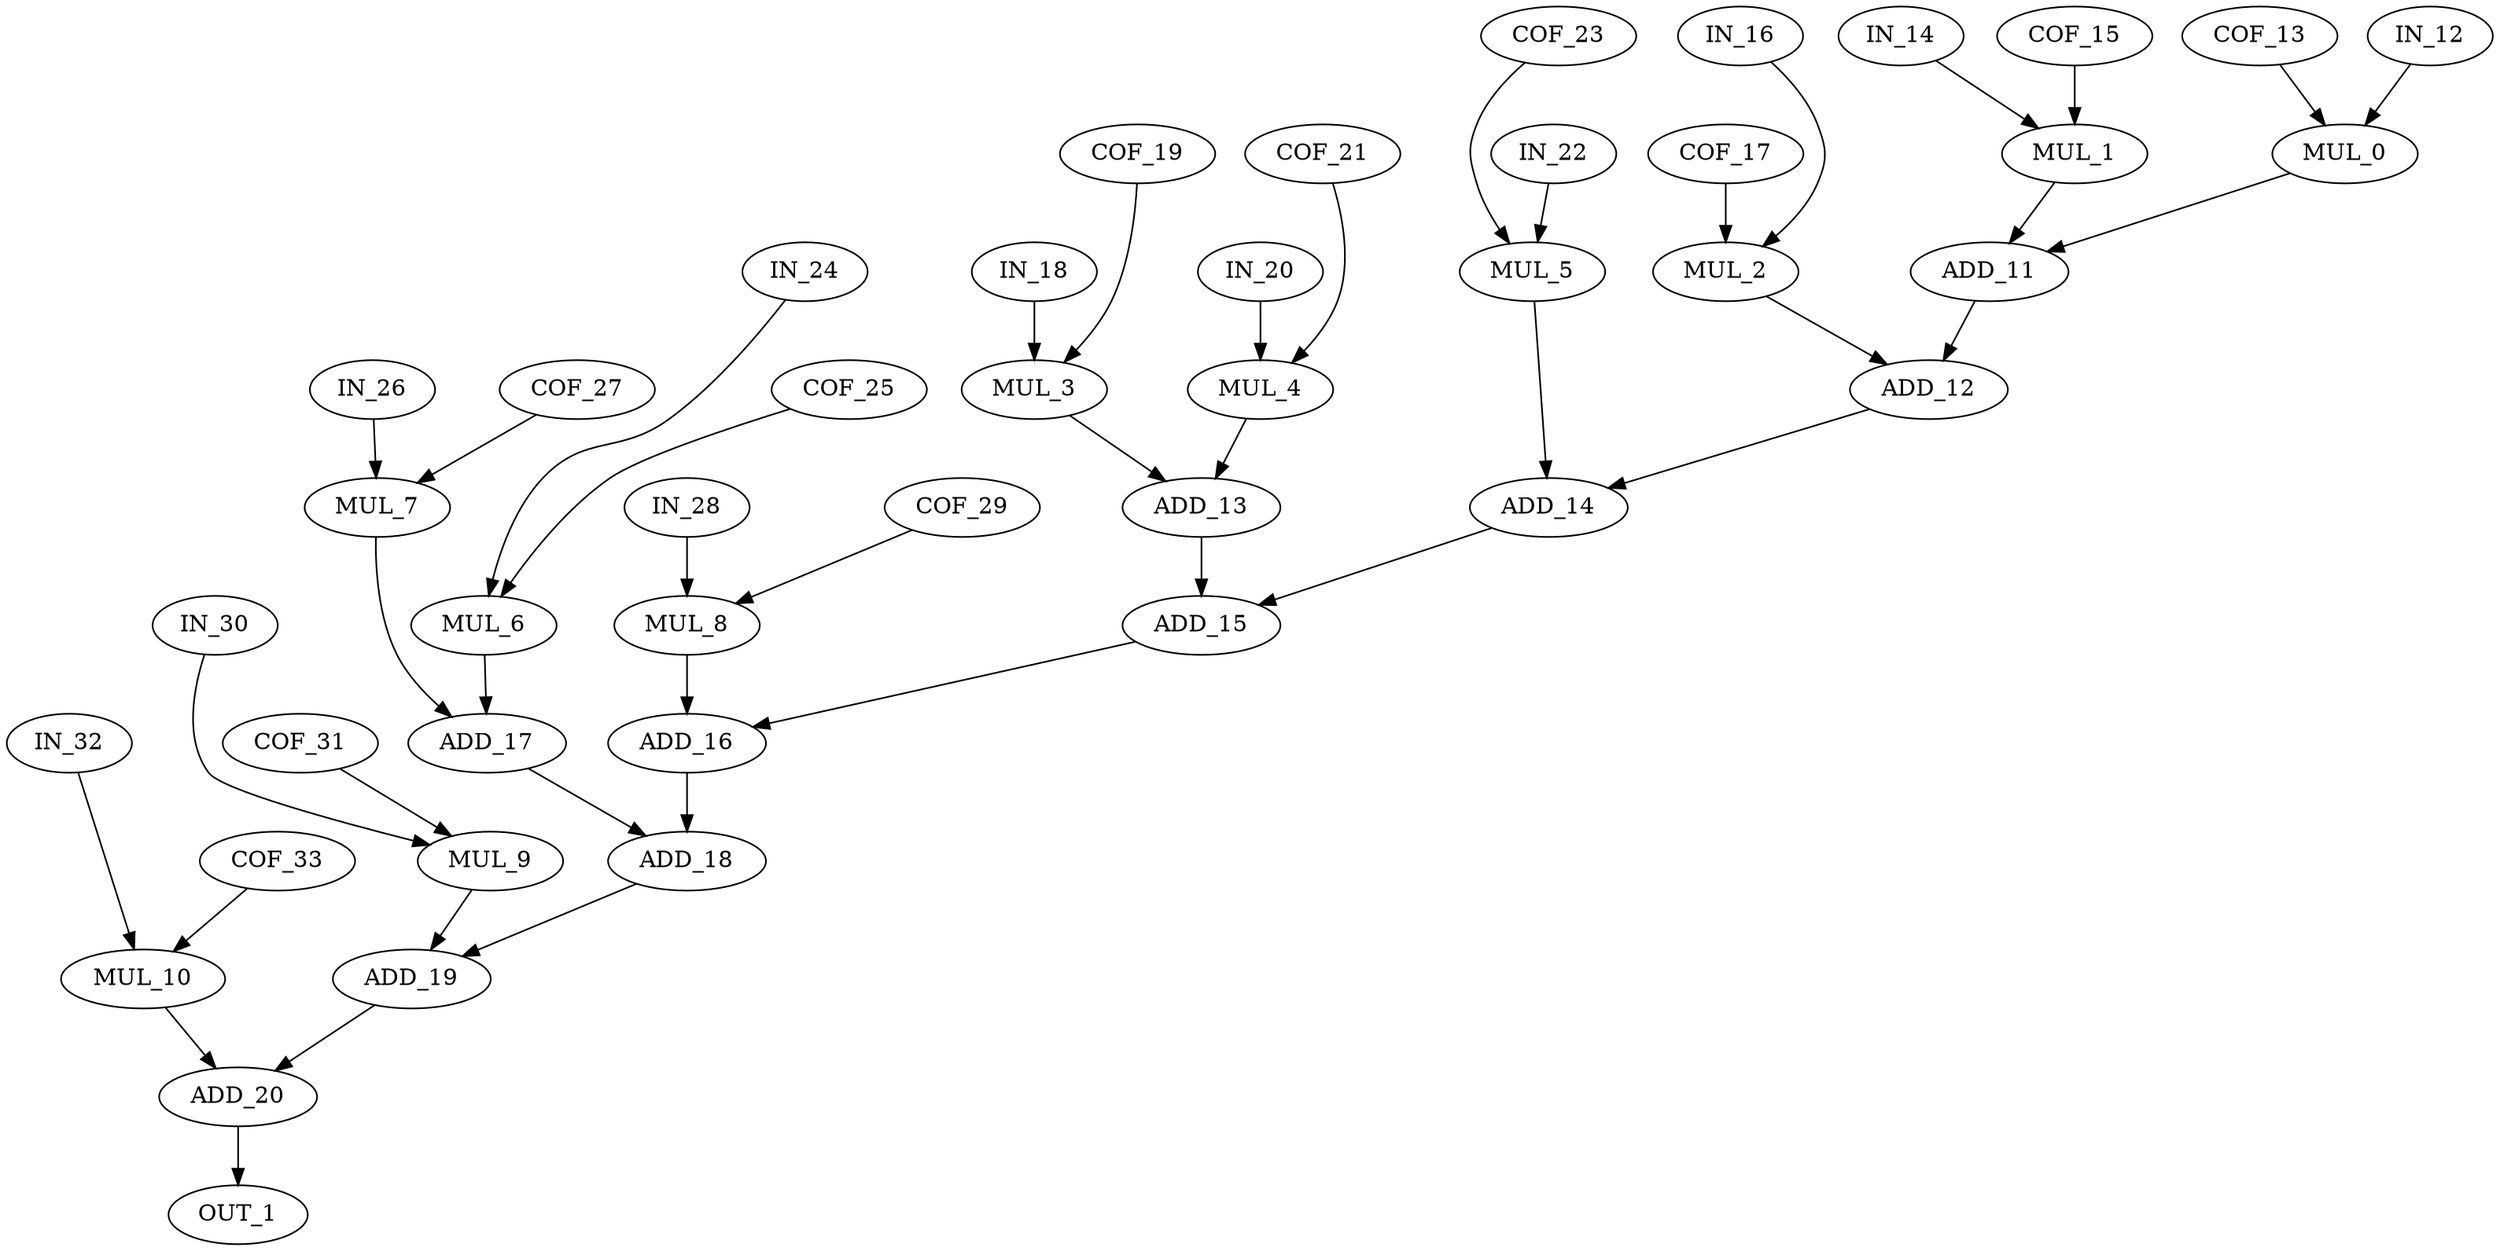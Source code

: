 digraph G {
    ADD_11;
    ADD_12;
    MUL_8;
    ADD_16;
    IN_32;
    MUL_10;
    MUL_7;
    ADD_17;
    IN_26;
    IN_28;
    ADD_18;
    IN_18;
    MUL_3;
    COF_23;
    MUL_5;
    MUL_4;
    ADD_13;
    ADD_15;
    ADD_20;
    COF_27;
    COF_17;
    MUL_2;
    MUL_1;
    IN_24;
    MUL_6;
    COF_13;
    MUL_0;
    IN_30;
    MUL_9;
    COF_33;
    ADD_14;
    ADD_19;
    IN_20;
    COF_25;
    IN_14;
    COF_21;
    OUT_1;
    IN_22;
    IN_16;
    COF_29;
    COF_31;
    COF_15;
    COF_19;
    IN_12;
    ADD_11 -> ADD_12 [weight=0];
    ADD_12 -> ADD_14 [weight=0];
    MUL_8 -> ADD_16 [weight=1];
    ADD_16 -> ADD_18 [weight=1];
    IN_32 -> MUL_10 [weight=0];
    MUL_10 -> ADD_20 [weight=0];
    MUL_7 -> ADD_17 [weight=0];
    ADD_17 -> ADD_18 [weight=0];
    IN_26 -> MUL_7 [weight=0];
    IN_28 -> MUL_8 [weight=1];
    ADD_18 -> ADD_19 [weight=0];
    IN_18 -> MUL_3 [weight=1];
    MUL_3 -> ADD_13 [weight=0];
    COF_23 -> MUL_5 [weight=0];
    MUL_5 -> ADD_14 [weight=0];
    MUL_4 -> ADD_13 [weight=0];
    ADD_13 -> ADD_15 [weight=1];
    ADD_15 -> ADD_16 [weight=0];
    ADD_20 -> OUT_1 [weight=0];
    COF_27 -> MUL_7 [weight=0];
    COF_17 -> MUL_2 [weight=1];
    MUL_2 -> ADD_12 [weight=0];
    MUL_1 -> ADD_11 [weight=0];
    IN_24 -> MUL_6 [weight=0];
    MUL_6 -> ADD_17 [weight=0];
    COF_13 -> MUL_0 [weight=0];
    MUL_0 -> ADD_11 [weight=0];
    IN_30 -> MUL_9 [weight=0];
    MUL_9 -> ADD_19 [weight=0];
    COF_33 -> MUL_10 [weight=0];
    ADD_14 -> ADD_15 [weight=0];
    ADD_19 -> ADD_20 [weight=0];
    IN_20 -> MUL_4 [weight=1];
    COF_25 -> MUL_6 [weight=0];
    IN_14 -> MUL_1 [weight=0];
    COF_21 -> MUL_4 [weight=0];
    IN_22 -> MUL_5 [weight=0];
    IN_16 -> MUL_2 [weight=0];
    COF_29 -> MUL_8 [weight=0];
    COF_31 -> MUL_9 [weight=0];
    COF_15 -> MUL_1 [weight=1];
    COF_19 -> MUL_3 [weight=0];
    IN_12 -> MUL_0 [weight=0];
}
